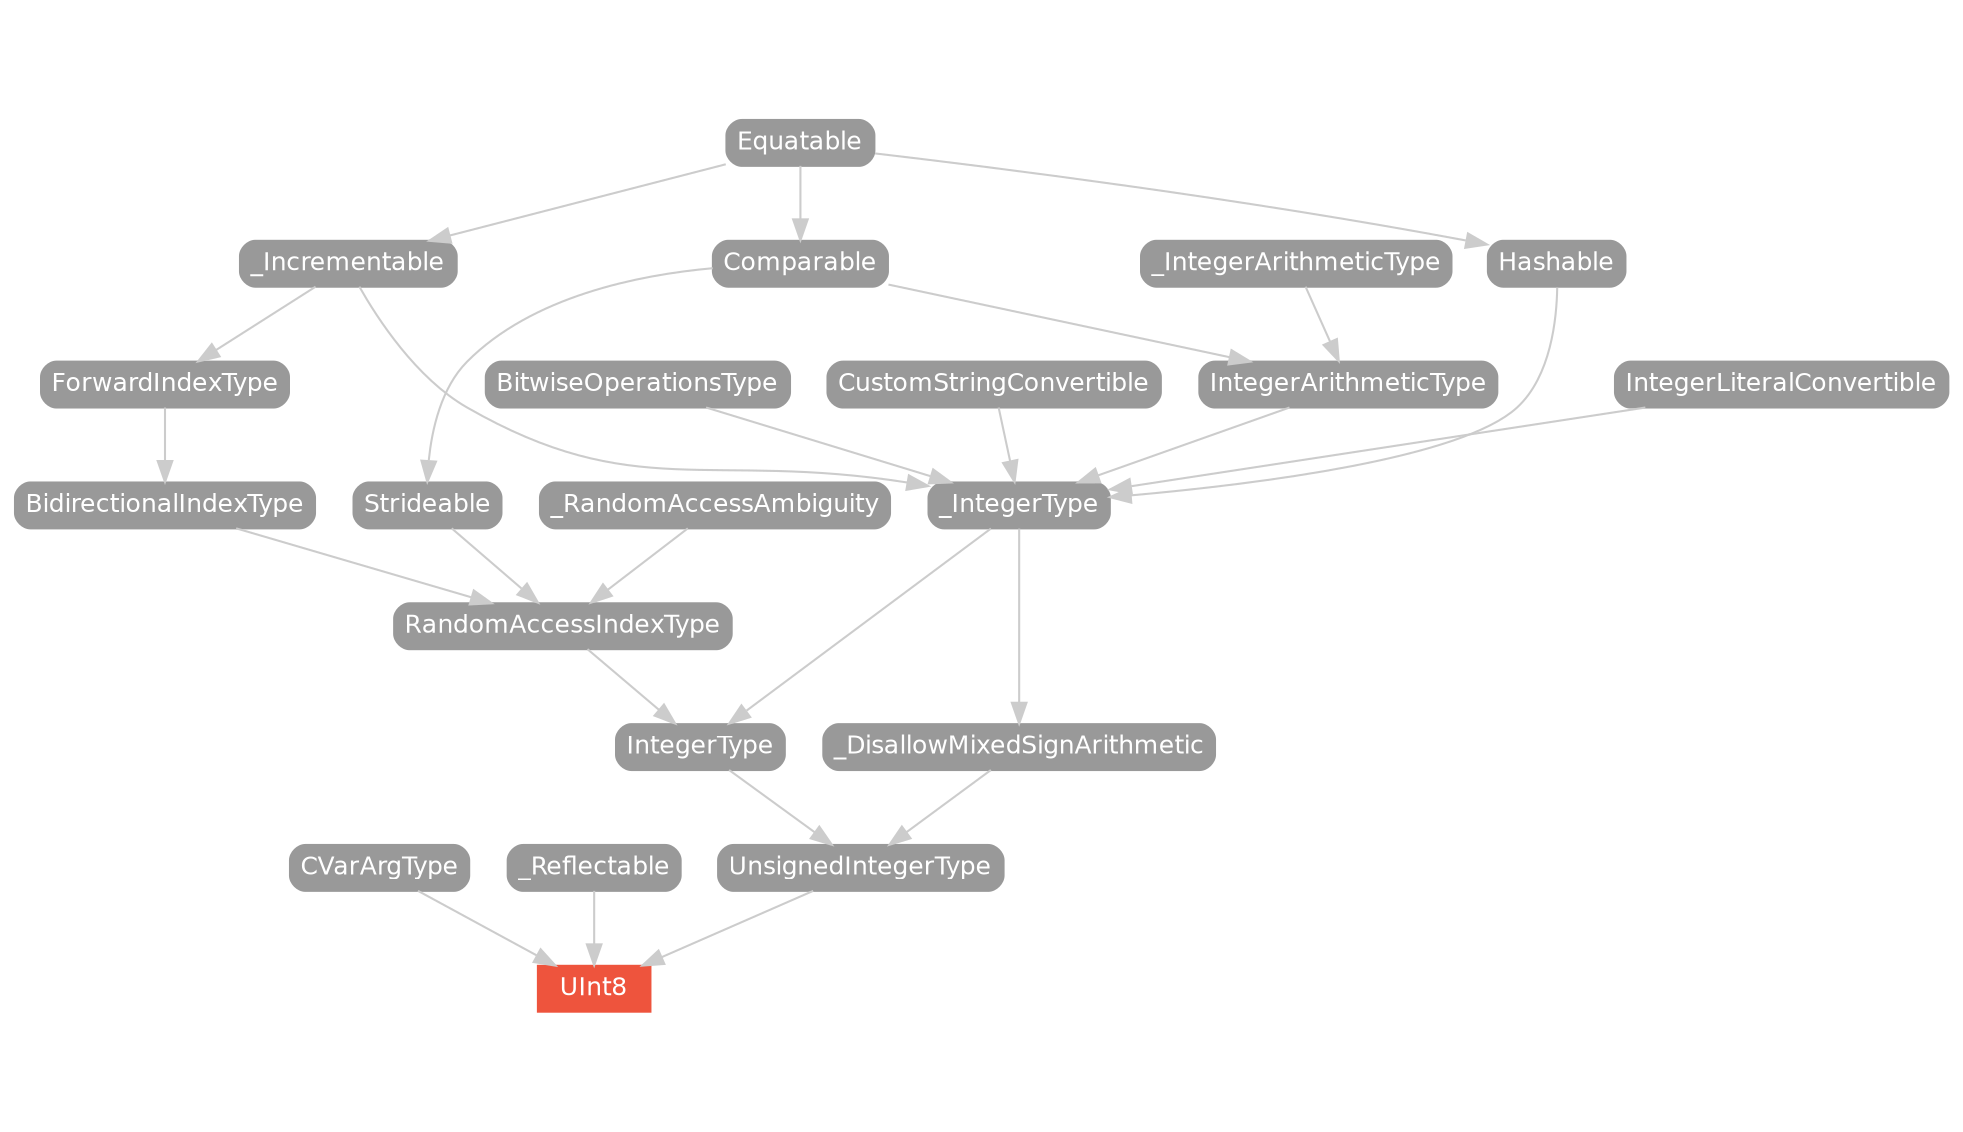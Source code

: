 strict digraph "UInt8 - Type Hierarchy - SwiftDoc.org" {
    pad="0.1,0.8"
    node [shape=box, style="filled,rounded", color="#999999", fillcolor="#999999", fontcolor=white, fontname=Helvetica, fontnames="Helvetica,sansserif", fontsize=12, margin="0.07,0.05", height="0.3"]
    edge [color="#cccccc"]
    "BidirectionalIndexType" [URL="/protocol/BidirectionalIndexType/hierarchy/"]
    "BitwiseOperationsType" [URL="/protocol/BitwiseOperationsType/hierarchy/"]
    "CVarArgType" [URL="/protocol/CVarArgType/hierarchy/"]
    "Comparable" [URL="/protocol/Comparable/hierarchy/"]
    "CustomStringConvertible" [URL="/protocol/CustomStringConvertible/hierarchy/"]
    "Equatable" [URL="/protocol/Equatable/hierarchy/"]
    "ForwardIndexType" [URL="/protocol/ForwardIndexType/hierarchy/"]
    "Hashable" [URL="/protocol/Hashable/hierarchy/"]
    "IntegerArithmeticType" [URL="/protocol/IntegerArithmeticType/hierarchy/"]
    "IntegerLiteralConvertible" [URL="/protocol/IntegerLiteralConvertible/hierarchy/"]
    "IntegerType" [URL="/protocol/IntegerType/hierarchy/"]
    "RandomAccessIndexType" [URL="/protocol/RandomAccessIndexType/hierarchy/"]
    "Strideable" [URL="/protocol/Strideable/hierarchy/"]
    "UInt8" [URL="/type/UInt8/", style="filled", fillcolor="#ee543d", color="#ee543d"]
    "UnsignedIntegerType" [URL="/protocol/UnsignedIntegerType/hierarchy/"]
    "_DisallowMixedSignArithmetic" [URL="/protocol/_DisallowMixedSignArithmetic/hierarchy/"]
    "_Incrementable" [URL="/protocol/_Incrementable/hierarchy/"]
    "_IntegerArithmeticType" [URL="/protocol/_IntegerArithmeticType/hierarchy/"]
    "_IntegerType" [URL="/protocol/_IntegerType/hierarchy/"]
    "_RandomAccessAmbiguity" [URL="/protocol/_RandomAccessAmbiguity/hierarchy/"]
    "_Reflectable" [URL="/protocol/_Reflectable/hierarchy/"]    "UnsignedIntegerType" -> "UInt8"
    "_Reflectable" -> "UInt8"
    "CVarArgType" -> "UInt8"
    "_DisallowMixedSignArithmetic" -> "UnsignedIntegerType"
    "IntegerType" -> "UnsignedIntegerType"
    "_IntegerType" -> "_DisallowMixedSignArithmetic"
    "IntegerLiteralConvertible" -> "_IntegerType"
    "CustomStringConvertible" -> "_IntegerType"
    "Hashable" -> "_IntegerType"
    "IntegerArithmeticType" -> "_IntegerType"
    "BitwiseOperationsType" -> "_IntegerType"
    "_Incrementable" -> "_IntegerType"
    "Equatable" -> "Hashable"
    "_IntegerArithmeticType" -> "IntegerArithmeticType"
    "Comparable" -> "IntegerArithmeticType"
    "Equatable" -> "Comparable"
    "Equatable" -> "_Incrementable"
    "_IntegerType" -> "IntegerType"
    "RandomAccessIndexType" -> "IntegerType"
    "IntegerLiteralConvertible" -> "_IntegerType"
    "CustomStringConvertible" -> "_IntegerType"
    "Hashable" -> "_IntegerType"
    "IntegerArithmeticType" -> "_IntegerType"
    "BitwiseOperationsType" -> "_IntegerType"
    "_Incrementable" -> "_IntegerType"
    "Equatable" -> "Hashable"
    "_IntegerArithmeticType" -> "IntegerArithmeticType"
    "Comparable" -> "IntegerArithmeticType"
    "Equatable" -> "Comparable"
    "Equatable" -> "_Incrementable"
    "BidirectionalIndexType" -> "RandomAccessIndexType"
    "Strideable" -> "RandomAccessIndexType"
    "_RandomAccessAmbiguity" -> "RandomAccessIndexType"
    "ForwardIndexType" -> "BidirectionalIndexType"
    "_Incrementable" -> "ForwardIndexType"
    "Equatable" -> "_Incrementable"
    "Comparable" -> "Strideable"
    "Equatable" -> "Comparable"
    subgraph Types {
        rank = max; "UInt8";
    }
}
